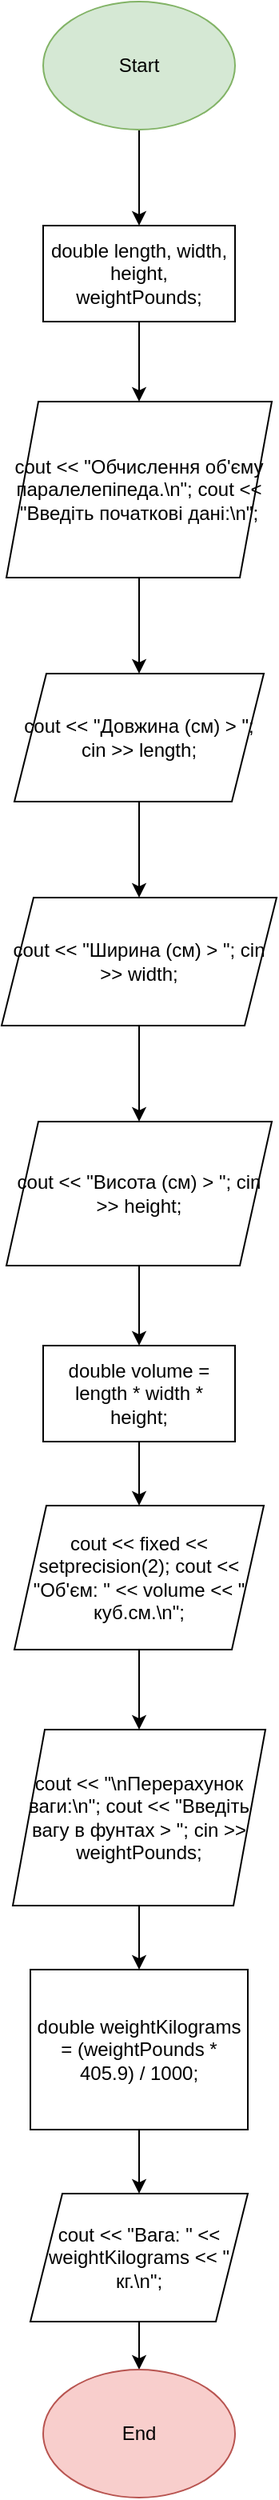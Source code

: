 <mxfile version="24.9.3">
  <diagram name="Сторінка-1" id="qktd5GMDUdEpSGfXQr9d">
    <mxGraphModel grid="1" page="1" gridSize="10" guides="1" tooltips="1" connect="1" arrows="1" fold="1" pageScale="1" pageWidth="827" pageHeight="1169" math="0" shadow="0">
      <root>
        <mxCell id="0" />
        <mxCell id="1" parent="0" />
        <mxCell id="vgeQJ7fsSZsXcK0zcbtH-2" style="edgeStyle=orthogonalEdgeStyle;rounded=0;orthogonalLoop=1;jettySize=auto;html=1;" edge="1" parent="1" source="vgeQJ7fsSZsXcK0zcbtH-1" target="vgeQJ7fsSZsXcK0zcbtH-3">
          <mxGeometry relative="1" as="geometry">
            <mxPoint x="410" y="160" as="targetPoint" />
          </mxGeometry>
        </mxCell>
        <mxCell id="vgeQJ7fsSZsXcK0zcbtH-1" value="Start" style="ellipse;whiteSpace=wrap;html=1;fillColor=#d5e8d4;strokeColor=#82b366;" vertex="1" parent="1">
          <mxGeometry x="354" y="10" width="120" height="80" as="geometry" />
        </mxCell>
        <mxCell id="vgeQJ7fsSZsXcK0zcbtH-4" style="edgeStyle=orthogonalEdgeStyle;rounded=0;orthogonalLoop=1;jettySize=auto;html=1;" edge="1" parent="1" source="vgeQJ7fsSZsXcK0zcbtH-3" target="vgeQJ7fsSZsXcK0zcbtH-5">
          <mxGeometry relative="1" as="geometry">
            <mxPoint x="414" y="290" as="targetPoint" />
          </mxGeometry>
        </mxCell>
        <mxCell id="vgeQJ7fsSZsXcK0zcbtH-3" value="double length, width, height, weightPounds;" style="rounded=0;whiteSpace=wrap;html=1;" vertex="1" parent="1">
          <mxGeometry x="354" y="150" width="120" height="60" as="geometry" />
        </mxCell>
        <mxCell id="vgeQJ7fsSZsXcK0zcbtH-6" style="edgeStyle=orthogonalEdgeStyle;rounded=0;orthogonalLoop=1;jettySize=auto;html=1;" edge="1" parent="1" source="vgeQJ7fsSZsXcK0zcbtH-5" target="vgeQJ7fsSZsXcK0zcbtH-7">
          <mxGeometry relative="1" as="geometry">
            <mxPoint x="414" y="480" as="targetPoint" />
          </mxGeometry>
        </mxCell>
        <mxCell id="vgeQJ7fsSZsXcK0zcbtH-5" value="cout &lt;&lt; &quot;Обчислення об&#39;єму паралелепіпеда.\n&quot;; cout &lt;&lt; &quot;Введіть початкові дані:\n&quot;;" style="shape=parallelogram;perimeter=parallelogramPerimeter;whiteSpace=wrap;html=1;fixedSize=1;" vertex="1" parent="1">
          <mxGeometry x="331" y="260" width="166" height="110" as="geometry" />
        </mxCell>
        <mxCell id="vgeQJ7fsSZsXcK0zcbtH-8" style="edgeStyle=orthogonalEdgeStyle;rounded=0;orthogonalLoop=1;jettySize=auto;html=1;" edge="1" parent="1" source="vgeQJ7fsSZsXcK0zcbtH-7" target="vgeQJ7fsSZsXcK0zcbtH-9">
          <mxGeometry relative="1" as="geometry">
            <mxPoint x="414" y="570" as="targetPoint" />
          </mxGeometry>
        </mxCell>
        <mxCell id="vgeQJ7fsSZsXcK0zcbtH-7" value="cout &lt;&lt; &quot;Довжина (см) &gt; &quot;; cin &gt;&gt; length;" style="shape=parallelogram;perimeter=parallelogramPerimeter;whiteSpace=wrap;html=1;fixedSize=1;" vertex="1" parent="1">
          <mxGeometry x="336" y="430" width="156" height="80" as="geometry" />
        </mxCell>
        <mxCell id="vgeQJ7fsSZsXcK0zcbtH-10" style="edgeStyle=orthogonalEdgeStyle;rounded=0;orthogonalLoop=1;jettySize=auto;html=1;" edge="1" parent="1" source="vgeQJ7fsSZsXcK0zcbtH-9" target="vgeQJ7fsSZsXcK0zcbtH-11">
          <mxGeometry relative="1" as="geometry">
            <mxPoint x="414" y="720" as="targetPoint" />
          </mxGeometry>
        </mxCell>
        <mxCell id="vgeQJ7fsSZsXcK0zcbtH-9" value="cout &lt;&lt; &quot;Ширина (см) &gt; &quot;; cin &gt;&gt; width;" style="shape=parallelogram;perimeter=parallelogramPerimeter;whiteSpace=wrap;html=1;fixedSize=1;" vertex="1" parent="1">
          <mxGeometry x="328" y="570" width="172" height="80" as="geometry" />
        </mxCell>
        <mxCell id="vgeQJ7fsSZsXcK0zcbtH-12" style="edgeStyle=orthogonalEdgeStyle;rounded=0;orthogonalLoop=1;jettySize=auto;html=1;" edge="1" parent="1" source="vgeQJ7fsSZsXcK0zcbtH-11" target="vgeQJ7fsSZsXcK0zcbtH-13">
          <mxGeometry relative="1" as="geometry">
            <mxPoint x="420" y="870" as="targetPoint" />
          </mxGeometry>
        </mxCell>
        <mxCell id="vgeQJ7fsSZsXcK0zcbtH-11" value="cout &lt;&lt; &quot;Висота (см) &gt; &quot;; cin &gt;&gt; height;" style="shape=parallelogram;perimeter=parallelogramPerimeter;whiteSpace=wrap;html=1;fixedSize=1;" vertex="1" parent="1">
          <mxGeometry x="331" y="710" width="166" height="90" as="geometry" />
        </mxCell>
        <mxCell id="vgeQJ7fsSZsXcK0zcbtH-14" style="edgeStyle=orthogonalEdgeStyle;rounded=0;orthogonalLoop=1;jettySize=auto;html=1;" edge="1" parent="1" source="vgeQJ7fsSZsXcK0zcbtH-13" target="vgeQJ7fsSZsXcK0zcbtH-15">
          <mxGeometry relative="1" as="geometry">
            <mxPoint x="414" y="980" as="targetPoint" />
          </mxGeometry>
        </mxCell>
        <mxCell id="vgeQJ7fsSZsXcK0zcbtH-13" value="double volume = length * width * height;" style="rounded=0;whiteSpace=wrap;html=1;" vertex="1" parent="1">
          <mxGeometry x="354" y="850" width="120" height="60" as="geometry" />
        </mxCell>
        <mxCell id="vgeQJ7fsSZsXcK0zcbtH-16" style="edgeStyle=orthogonalEdgeStyle;rounded=0;orthogonalLoop=1;jettySize=auto;html=1;" edge="1" parent="1" source="vgeQJ7fsSZsXcK0zcbtH-15" target="vgeQJ7fsSZsXcK0zcbtH-17">
          <mxGeometry relative="1" as="geometry">
            <mxPoint x="432" y="1120" as="targetPoint" />
          </mxGeometry>
        </mxCell>
        <mxCell id="vgeQJ7fsSZsXcK0zcbtH-15" value="cout &lt;&lt; fixed &lt;&lt; setprecision(2); cout &lt;&lt; &quot;Об&#39;єм: &quot; &lt;&lt; volume &lt;&lt; &quot; куб.см.\n&quot;;" style="shape=parallelogram;perimeter=parallelogramPerimeter;whiteSpace=wrap;html=1;fixedSize=1;" vertex="1" parent="1">
          <mxGeometry x="336" y="950" width="156" height="90" as="geometry" />
        </mxCell>
        <mxCell id="vgeQJ7fsSZsXcK0zcbtH-18" style="edgeStyle=orthogonalEdgeStyle;rounded=0;orthogonalLoop=1;jettySize=auto;html=1;" edge="1" parent="1" source="vgeQJ7fsSZsXcK0zcbtH-17" target="vgeQJ7fsSZsXcK0zcbtH-19">
          <mxGeometry relative="1" as="geometry">
            <mxPoint x="414" y="1270" as="targetPoint" />
          </mxGeometry>
        </mxCell>
        <mxCell id="vgeQJ7fsSZsXcK0zcbtH-17" value="cout &lt;&lt; &quot;\nПерерахунок ваги:\n&quot;; cout &lt;&lt; &quot;Введіть вагу в фунтах &gt; &quot;; cin &gt;&gt; weightPounds;" style="shape=parallelogram;perimeter=parallelogramPerimeter;whiteSpace=wrap;html=1;fixedSize=1;" vertex="1" parent="1">
          <mxGeometry x="335" y="1090" width="158" height="110" as="geometry" />
        </mxCell>
        <mxCell id="vgeQJ7fsSZsXcK0zcbtH-20" style="edgeStyle=orthogonalEdgeStyle;rounded=0;orthogonalLoop=1;jettySize=auto;html=1;" edge="1" parent="1" source="vgeQJ7fsSZsXcK0zcbtH-19" target="vgeQJ7fsSZsXcK0zcbtH-21">
          <mxGeometry relative="1" as="geometry">
            <mxPoint x="414" y="1410" as="targetPoint" />
          </mxGeometry>
        </mxCell>
        <mxCell id="vgeQJ7fsSZsXcK0zcbtH-19" value="double weightKilograms = (weightPounds * 405.9) / 1000;" style="rounded=0;whiteSpace=wrap;html=1;" vertex="1" parent="1">
          <mxGeometry x="346" y="1240" width="136" height="100" as="geometry" />
        </mxCell>
        <mxCell id="vgeQJ7fsSZsXcK0zcbtH-22" style="edgeStyle=orthogonalEdgeStyle;rounded=0;orthogonalLoop=1;jettySize=auto;html=1;" edge="1" parent="1" source="vgeQJ7fsSZsXcK0zcbtH-21" target="vgeQJ7fsSZsXcK0zcbtH-23">
          <mxGeometry relative="1" as="geometry">
            <mxPoint x="414" y="1510" as="targetPoint" />
          </mxGeometry>
        </mxCell>
        <mxCell id="vgeQJ7fsSZsXcK0zcbtH-21" value="cout &lt;&lt; &quot;Вага: &quot; &lt;&lt; weightKilograms &lt;&lt; &quot; кг.\n&quot;;" style="shape=parallelogram;perimeter=parallelogramPerimeter;whiteSpace=wrap;html=1;fixedSize=1;" vertex="1" parent="1">
          <mxGeometry x="346" y="1380" width="136" height="80" as="geometry" />
        </mxCell>
        <mxCell id="vgeQJ7fsSZsXcK0zcbtH-23" value="End" style="ellipse;whiteSpace=wrap;html=1;fillColor=#f8cecc;strokeColor=#b85450;" vertex="1" parent="1">
          <mxGeometry x="354" y="1490" width="120" height="80" as="geometry" />
        </mxCell>
      </root>
    </mxGraphModel>
  </diagram>
</mxfile>
